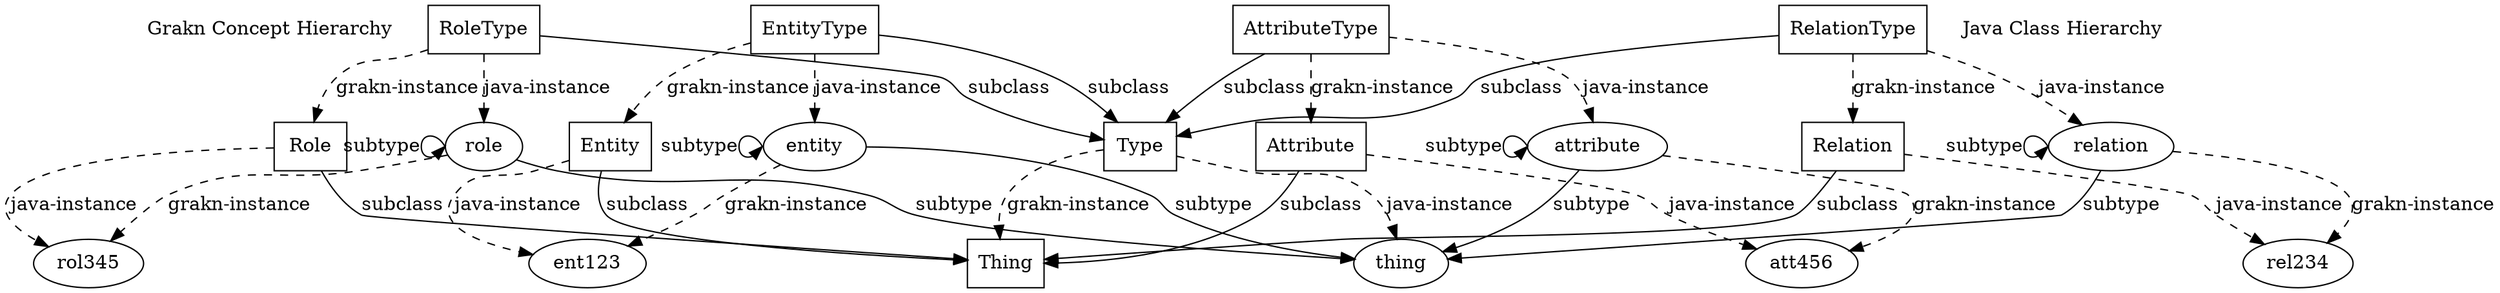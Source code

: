 digraph hypergraph {
    graph [splines = true]

    {
        GRAKN_HIERARCHY [shape = none, label = "Grakn Concept Hierarchy", pos = "3,7.25!"]
        node [shape = ellipse]

        {
            GRAKN_THING [label = "thing", pos = "3,6.5!"]
            GRAKN_ENTITY [label = "entity", pos = "0,4.0!"]
            GRAKN_RELATION [label = "relation", pos = "2,4.5!"]
            GRAKN_ROLE [label = "role", pos = "4,5!"]
            GRAKN_ATTRIBUTE [label = "attribute", pos = "6,5.5!"]

        }
        {
            GRAKN_ENT123 [label = "ent123", pos = "0,0!"]
            GRAKN_REL234 [label = "rel234", pos = "2,0.5!"]
            GRAKN_ROL345 [label = "rol345", pos = "4,1!"]
            GRAKN_ATT456 [label = "att456", pos = "6,1.5!"]
        }

        GRAKN_ENTITY -> GRAKN_THING [label = "subtype"]
        GRAKN_ENTITY:w -> GRAKN_ENTITY:w [label = "subtype"]
        GRAKN_RELATION -> GRAKN_THING [label = "subtype"]
        GRAKN_RELATION:w -> GRAKN_RELATION:w [label = "subtype"]
        GRAKN_ROLE -> GRAKN_THING [label = "subtype"]
        GRAKN_ROLE:w -> GRAKN_ROLE:w [label = "subtype"]
        GRAKN_ATTRIBUTE -> GRAKN_THING [label = "subtype"]
        GRAKN_ATTRIBUTE:w -> GRAKN_ATTRIBUTE:w [label = "subtype"]

        {
            edge [style = dashed]
            GRAKN_ENTITY -> GRAKN_ENT123 [label = "grakn-instance"]
            GRAKN_RELATION -> GRAKN_REL234 [label = "grakn-instance"]
            GRAKN_ROLE -> GRAKN_ROL345 [label = "grakn-instance"]
            GRAKN_ATTRIBUTE -> GRAKN_ATT456 [label = "grakn-instance"]
        }
    }

    {
        JAVA_HIERARCHY [shape = "none", label = "Java Class Hierarchy", pos = "11,7.25!"]
        node [shape = rectangle]

        {
            JAVA_TYPE [label = "Type", pos = "11,6.5!"]
            JAVA_ATTRIBUTE_TYPE [label = "AttributeType", pos = "8,5.5!"]
            JAVA_ROLE_TYPE [label = "RoleType", pos = "10,5!"]
            JAVA_RELATION_TYPE [label = "RelationType", pos = "12,4.5!"]
            JAVA_ENTITY_TYPE [label = "EntityType", pos = "14,4!"]
        }
        {
            JAVA_THING [label = "Thing", pos = "11,2.5!"]
            JAVA_ATTRIBUTE [label = "Attribute", pos = "8,1.5!"]
            JAVA_ROLE [label = "Role", pos = "10,1!"]
            JAVA_RELATION [label = "Relation", pos = "12,0.5!"]
            JAVA_ENTITY [label = "Entity", pos = "14,0!"]
        }

        JAVA_ENTITY_TYPE -> JAVA_TYPE [label = "subclass"]
        JAVA_RELATION_TYPE -> JAVA_TYPE [label = "subclass"]
        JAVA_ROLE_TYPE -> JAVA_TYPE [label = "subclass"]
        JAVA_ATTRIBUTE_TYPE -> JAVA_TYPE [label = "subclass"]

        JAVA_ENTITY -> JAVA_THING [label = "subclass"]
        JAVA_RELATION -> JAVA_THING [label = "subclass"]
        JAVA_ROLE -> JAVA_THING [label = "subclass"]
        JAVA_ATTRIBUTE -> JAVA_THING [label = "subclass"]

        {
            edge [style = dashed]
            JAVA_TYPE -> JAVA_THING [label = "grakn-instance"]
            JAVA_ENTITY_TYPE -> JAVA_ENTITY [label = "grakn-instance"]
            JAVA_RELATION_TYPE -> JAVA_RELATION [label = "grakn-instance"]
            JAVA_ROLE_TYPE -> JAVA_ROLE [label = "grakn-instance"]
            JAVA_ATTRIBUTE_TYPE -> JAVA_ATTRIBUTE [label = "grakn-instance"]
        }
    }

    {
        edge [style = dashed]

        JAVA_TYPE -> GRAKN_THING [label = "java-instance"]
        JAVA_ENTITY_TYPE -> GRAKN_ENTITY [label = "java-instance"]
        JAVA_RELATION_TYPE -> GRAKN_RELATION [label = "java-instance"]
        JAVA_ROLE_TYPE -> GRAKN_ROLE [label = "java-instance"]
        JAVA_ATTRIBUTE_TYPE -> GRAKN_ATTRIBUTE [label = "java-instance"]

        JAVA_ENTITY -> GRAKN_ENT123 [label = "java-instance"]
        JAVA_RELATION -> GRAKN_REL234 [label = "java-instance"]
        JAVA_ROLE -> GRAKN_ROL345 [label = "java-instance"]
        JAVA_ATTRIBUTE -> GRAKN_ATT456 [label = "java-instance"]
    }
}